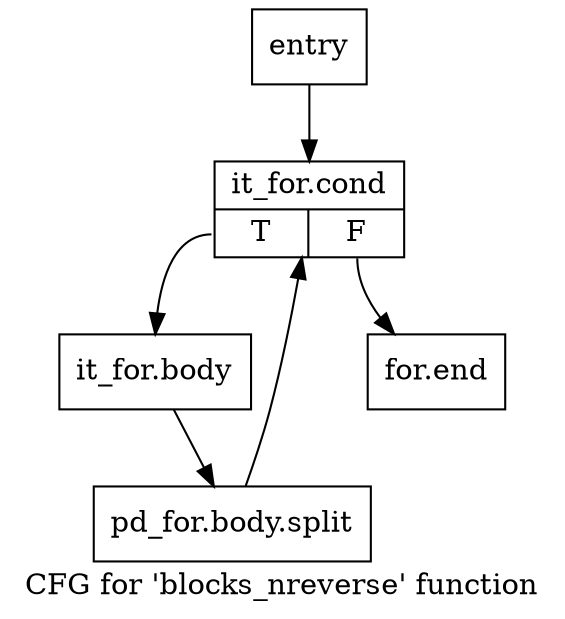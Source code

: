 digraph "CFG for 'blocks_nreverse' function" {
	label="CFG for 'blocks_nreverse' function";

	Node0x4d02e10 [shape=record,label="{entry}"];
	Node0x4d02e10 -> Node0x4d02e60;
	Node0x4d02e60 [shape=record,label="{it_for.cond|{<s0>T|<s1>F}}"];
	Node0x4d02e60:s0 -> Node0x4d0be40;
	Node0x4d02e60:s1 -> Node0x4d0be90;
	Node0x4d0be40 [shape=record,label="{it_for.body}"];
	Node0x4d0be40 -> Node0xda12c10;
	Node0xda12c10 [shape=record,label="{pd_for.body.split}"];
	Node0xda12c10 -> Node0x4d02e60;
	Node0x4d0be90 [shape=record,label="{for.end}"];
}
